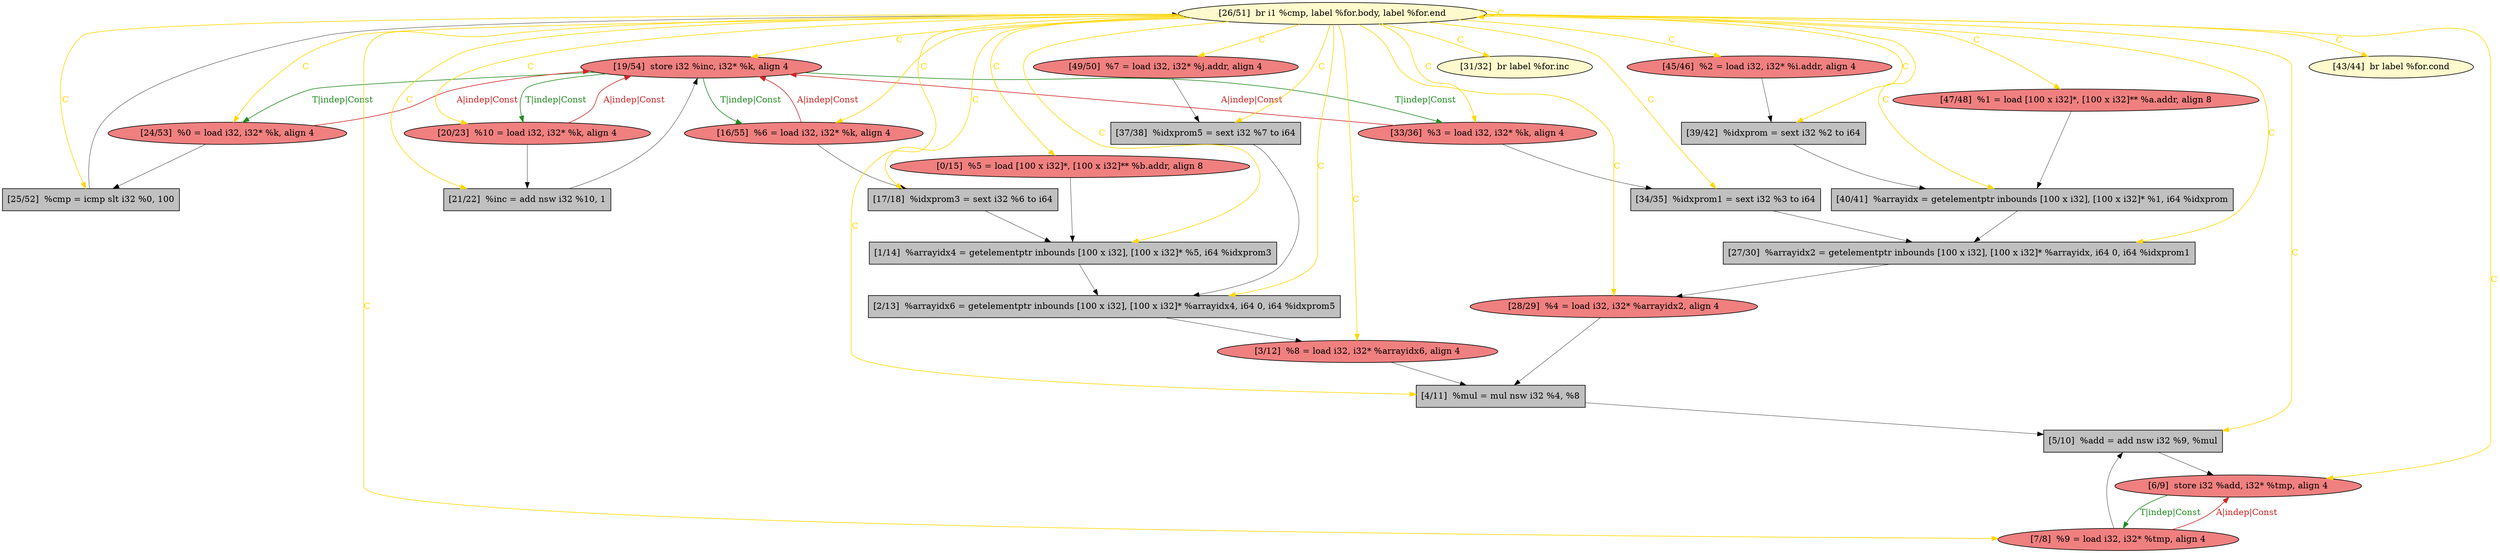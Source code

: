 
digraph G {


node269 [fillcolor=grey,label="[37/38]  %idxprom5 = sext i32 %7 to i64",shape=rectangle,style=filled ]
node262 [fillcolor=grey,label="[1/14]  %arrayidx4 = getelementptr inbounds [100 x i32], [100 x i32]* %5, i64 %idxprom3",shape=rectangle,style=filled ]
node260 [fillcolor=lightcoral,label="[19/54]  store i32 %inc, i32* %k, align 4",shape=ellipse,style=filled ]
node267 [fillcolor=grey,label="[4/11]  %mul = mul nsw i32 %4, %8",shape=rectangle,style=filled ]
node265 [fillcolor=grey,label="[17/18]  %idxprom3 = sext i32 %6 to i64",shape=rectangle,style=filled ]
node244 [fillcolor=lightcoral,label="[20/23]  %10 = load i32, i32* %k, align 4",shape=ellipse,style=filled ]
node254 [fillcolor=lightcoral,label="[3/12]  %8 = load i32, i32* %arrayidx6, align 4",shape=ellipse,style=filled ]
node242 [fillcolor=lightcoral,label="[0/15]  %5 = load [100 x i32]*, [100 x i32]** %b.addr, align 8",shape=ellipse,style=filled ]
node268 [fillcolor=lightcoral,label="[33/36]  %3 = load i32, i32* %k, align 4",shape=ellipse,style=filled ]
node245 [fillcolor=lightcoral,label="[28/29]  %4 = load i32, i32* %arrayidx2, align 4",shape=ellipse,style=filled ]
node266 [fillcolor=grey,label="[39/42]  %idxprom = sext i32 %2 to i64",shape=rectangle,style=filled ]
node258 [fillcolor=lightcoral,label="[7/8]  %9 = load i32, i32* %tmp, align 4",shape=ellipse,style=filled ]
node243 [fillcolor=lightcoral,label="[16/55]  %6 = load i32, i32* %k, align 4",shape=ellipse,style=filled ]
node259 [fillcolor=lightcoral,label="[47/48]  %1 = load [100 x i32]*, [100 x i32]** %a.addr, align 8",shape=ellipse,style=filled ]
node248 [fillcolor=grey,label="[21/22]  %inc = add nsw i32 %10, 1",shape=rectangle,style=filled ]
node249 [fillcolor=grey,label="[34/35]  %idxprom1 = sext i32 %3 to i64",shape=rectangle,style=filled ]
node264 [fillcolor=lemonchiffon,label="[31/32]  br label %for.inc",shape=ellipse,style=filled ]
node256 [fillcolor=grey,label="[5/10]  %add = add nsw i32 %9, %mul",shape=rectangle,style=filled ]
node250 [fillcolor=grey,label="[25/52]  %cmp = icmp slt i32 %0, 100",shape=rectangle,style=filled ]
node251 [fillcolor=lightcoral,label="[24/53]  %0 = load i32, i32* %k, align 4",shape=ellipse,style=filled ]
node247 [fillcolor=lightcoral,label="[6/9]  store i32 %add, i32* %tmp, align 4",shape=ellipse,style=filled ]
node252 [fillcolor=grey,label="[40/41]  %arrayidx = getelementptr inbounds [100 x i32], [100 x i32]* %1, i64 %idxprom",shape=rectangle,style=filled ]
node263 [fillcolor=lemonchiffon,label="[26/51]  br i1 %cmp, label %for.body, label %for.end",shape=ellipse,style=filled ]
node261 [fillcolor=lightcoral,label="[45/46]  %2 = load i32, i32* %i.addr, align 4",shape=ellipse,style=filled ]
node246 [fillcolor=grey,label="[27/30]  %arrayidx2 = getelementptr inbounds [100 x i32], [100 x i32]* %arrayidx, i64 0, i64 %idxprom1",shape=rectangle,style=filled ]
node253 [fillcolor=lightcoral,label="[49/50]  %7 = load i32, i32* %j.addr, align 4",shape=ellipse,style=filled ]
node255 [fillcolor=lemonchiffon,label="[43/44]  br label %for.cond",shape=ellipse,style=filled ]
node257 [fillcolor=grey,label="[2/13]  %arrayidx6 = getelementptr inbounds [100 x i32], [100 x i32]* %arrayidx4, i64 0, i64 %idxprom5",shape=rectangle,style=filled ]

node263->node260 [style=solid,color=gold,label="C",penwidth=1.0,fontcolor=gold ]
node260->node243 [style=solid,color=forestgreen,label="T|indep|Const",penwidth=1.0,fontcolor=forestgreen ]
node263->node244 [style=solid,color=gold,label="C",penwidth=1.0,fontcolor=gold ]
node268->node260 [style=solid,color=firebrick3,label="A|indep|Const",penwidth=1.0,fontcolor=firebrick3 ]
node257->node254 [style=solid,color=black,label="",penwidth=0.5,fontcolor=black ]
node260->node268 [style=solid,color=forestgreen,label="T|indep|Const",penwidth=1.0,fontcolor=forestgreen ]
node258->node247 [style=solid,color=firebrick3,label="A|indep|Const",penwidth=1.0,fontcolor=firebrick3 ]
node260->node251 [style=solid,color=forestgreen,label="T|indep|Const",penwidth=1.0,fontcolor=forestgreen ]
node246->node245 [style=solid,color=black,label="",penwidth=0.5,fontcolor=black ]
node253->node269 [style=solid,color=black,label="",penwidth=0.5,fontcolor=black ]
node243->node260 [style=solid,color=firebrick3,label="A|indep|Const",penwidth=1.0,fontcolor=firebrick3 ]
node263->node248 [style=solid,color=gold,label="C",penwidth=1.0,fontcolor=gold ]
node252->node246 [style=solid,color=black,label="",penwidth=0.5,fontcolor=black ]
node263->node246 [style=solid,color=gold,label="C",penwidth=1.0,fontcolor=gold ]
node269->node257 [style=solid,color=black,label="",penwidth=0.5,fontcolor=black ]
node263->node245 [style=solid,color=gold,label="C",penwidth=1.0,fontcolor=gold ]
node247->node258 [style=solid,color=forestgreen,label="T|indep|Const",penwidth=1.0,fontcolor=forestgreen ]
node267->node256 [style=solid,color=black,label="",penwidth=0.5,fontcolor=black ]
node263->node250 [style=solid,color=gold,label="C",penwidth=1.0,fontcolor=gold ]
node266->node252 [style=solid,color=black,label="",penwidth=0.5,fontcolor=black ]
node244->node260 [style=solid,color=firebrick3,label="A|indep|Const",penwidth=1.0,fontcolor=firebrick3 ]
node263->node266 [style=solid,color=gold,label="C",penwidth=1.0,fontcolor=gold ]
node263->node263 [style=solid,color=gold,label="C",penwidth=1.0,fontcolor=gold ]
node263->node269 [style=solid,color=gold,label="C",penwidth=1.0,fontcolor=gold ]
node263->node257 [style=solid,color=gold,label="C",penwidth=1.0,fontcolor=gold ]
node263->node249 [style=solid,color=gold,label="C",penwidth=1.0,fontcolor=gold ]
node263->node262 [style=solid,color=gold,label="C",penwidth=1.0,fontcolor=gold ]
node250->node263 [style=solid,color=black,label="",penwidth=0.5,fontcolor=black ]
node263->node247 [style=solid,color=gold,label="C",penwidth=1.0,fontcolor=gold ]
node263->node251 [style=solid,color=gold,label="C",penwidth=1.0,fontcolor=gold ]
node254->node267 [style=solid,color=black,label="",penwidth=0.5,fontcolor=black ]
node263->node252 [style=solid,color=gold,label="C",penwidth=1.0,fontcolor=gold ]
node263->node243 [style=solid,color=gold,label="C",penwidth=1.0,fontcolor=gold ]
node243->node265 [style=solid,color=black,label="",penwidth=0.5,fontcolor=black ]
node263->node267 [style=solid,color=gold,label="C",penwidth=1.0,fontcolor=gold ]
node263->node258 [style=solid,color=gold,label="C",penwidth=1.0,fontcolor=gold ]
node263->node261 [style=solid,color=gold,label="C",penwidth=1.0,fontcolor=gold ]
node263->node265 [style=solid,color=gold,label="C",penwidth=1.0,fontcolor=gold ]
node263->node255 [style=solid,color=gold,label="C",penwidth=1.0,fontcolor=gold ]
node262->node257 [style=solid,color=black,label="",penwidth=0.5,fontcolor=black ]
node245->node267 [style=solid,color=black,label="",penwidth=0.5,fontcolor=black ]
node263->node253 [style=solid,color=gold,label="C",penwidth=1.0,fontcolor=gold ]
node261->node266 [style=solid,color=black,label="",penwidth=0.5,fontcolor=black ]
node268->node249 [style=solid,color=black,label="",penwidth=0.5,fontcolor=black ]
node244->node248 [style=solid,color=black,label="",penwidth=0.5,fontcolor=black ]
node260->node244 [style=solid,color=forestgreen,label="T|indep|Const",penwidth=1.0,fontcolor=forestgreen ]
node263->node242 [style=solid,color=gold,label="C",penwidth=1.0,fontcolor=gold ]
node258->node256 [style=solid,color=black,label="",penwidth=0.5,fontcolor=black ]
node263->node256 [style=solid,color=gold,label="C",penwidth=1.0,fontcolor=gold ]
node256->node247 [style=solid,color=black,label="",penwidth=0.5,fontcolor=black ]
node263->node259 [style=solid,color=gold,label="C",penwidth=1.0,fontcolor=gold ]
node263->node268 [style=solid,color=gold,label="C",penwidth=1.0,fontcolor=gold ]
node265->node262 [style=solid,color=black,label="",penwidth=0.5,fontcolor=black ]
node263->node264 [style=solid,color=gold,label="C",penwidth=1.0,fontcolor=gold ]
node251->node260 [style=solid,color=firebrick3,label="A|indep|Const",penwidth=1.0,fontcolor=firebrick3 ]
node242->node262 [style=solid,color=black,label="",penwidth=0.5,fontcolor=black ]
node251->node250 [style=solid,color=black,label="",penwidth=0.5,fontcolor=black ]
node263->node254 [style=solid,color=gold,label="C",penwidth=1.0,fontcolor=gold ]
node259->node252 [style=solid,color=black,label="",penwidth=0.5,fontcolor=black ]
node248->node260 [style=solid,color=black,label="",penwidth=0.5,fontcolor=black ]
node249->node246 [style=solid,color=black,label="",penwidth=0.5,fontcolor=black ]


}
